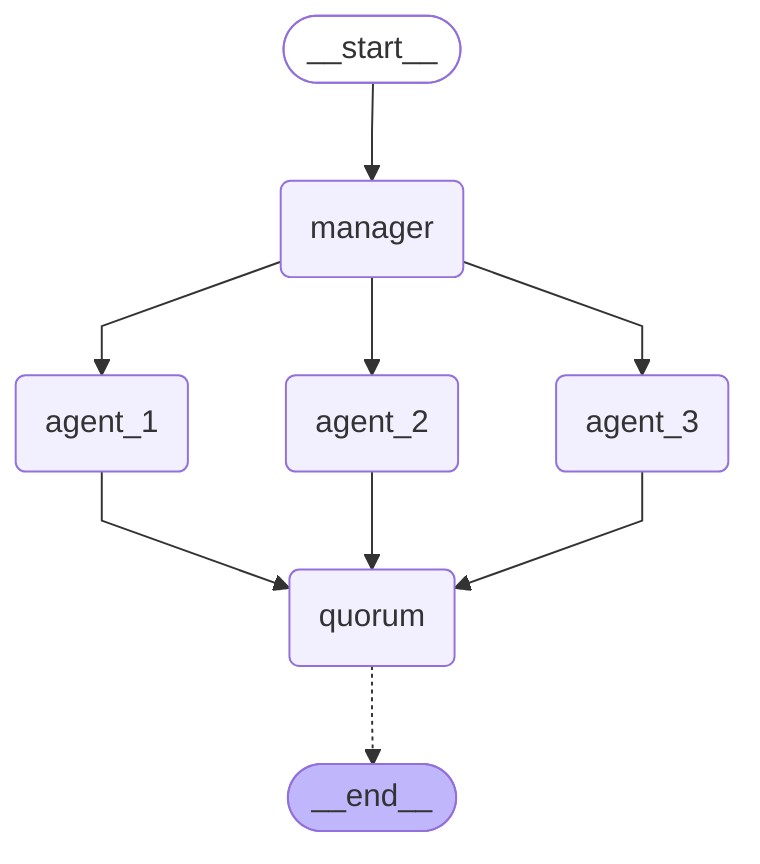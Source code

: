 ---
config:
  flowchart:
    curve: linear
---
graph TD;
	__start__([<p>__start__</p>]):::first
	manager(manager)
	agent_1(agent_1)
	agent_2(agent_2)
	agent_3(agent_3)
	quorum(quorum)
	__end__([<p>__end__</p>]):::last
	__start__ --> manager;
	agent_1 --> quorum;
	agent_2 --> quorum;
	agent_3 --> quorum;
	manager --> agent_1;
	manager --> agent_2;
	manager --> agent_3;
	quorum -.-> __end__;
	classDef default fill:#f2f0ff,line-height:1.2
	classDef first fill-opacity:0
	classDef last fill:#bfb6fc